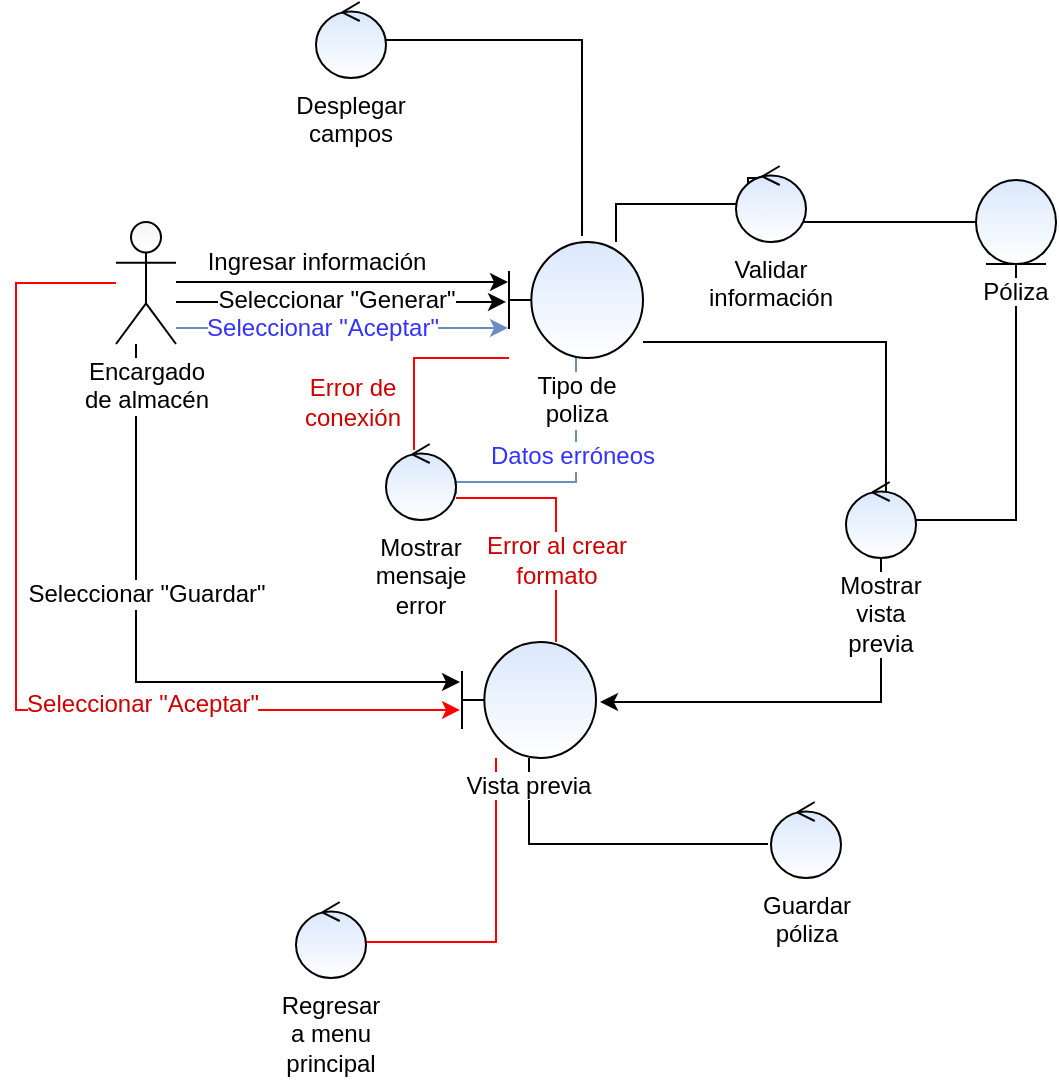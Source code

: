<mxfile pages="1" version="11.2.8" type="onedrive"><diagram id="LGZD_C5y-aMI5maMzhJA" name="Page-1"><mxGraphModel dx="570" dy="461" grid="1" gridSize="10" guides="1" tooltips="1" connect="1" arrows="1" fold="1" page="1" pageScale="1" pageWidth="827" pageHeight="1169" math="0" shadow="0"><root><mxCell id="0"/><mxCell id="1" parent="0"/><mxCell id="Bo-dBrl9gaJ6CkDz8WH3-12" style="edgeStyle=orthogonalEdgeStyle;rounded=0;orthogonalLoop=1;jettySize=auto;html=1;entryX=0.457;entryY=0.158;entryDx=0;entryDy=0;entryPerimeter=0;endArrow=none;endFill=0;" parent="1" source="Bo-dBrl9gaJ6CkDz8WH3-1" target="Bo-dBrl9gaJ6CkDz8WH3-11" edge="1"><mxGeometry relative="1" as="geometry"><Array as="points"><mxPoint x="310" y="151"/><mxPoint x="376" y="151"/><mxPoint x="376" y="138"/></Array></mxGeometry></mxCell><mxCell id="Bo-dBrl9gaJ6CkDz8WH3-16" style="edgeStyle=orthogonalEdgeStyle;rounded=0;orthogonalLoop=1;jettySize=auto;html=1;endArrow=none;endFill=0;entryX=0.571;entryY=0.158;entryDx=0;entryDy=0;entryPerimeter=0;" parent="1" source="Bo-dBrl9gaJ6CkDz8WH3-1" target="Bo-dBrl9gaJ6CkDz8WH3-17" edge="1"><mxGeometry relative="1" as="geometry"><mxPoint x="430" y="290" as="targetPoint"/><Array as="points"><mxPoint x="445" y="220"/></Array></mxGeometry></mxCell><mxCell id="Bo-dBrl9gaJ6CkDz8WH3-30" style="edgeStyle=orthogonalEdgeStyle;rounded=0;orthogonalLoop=1;jettySize=auto;html=1;entryX=1;entryY=0.658;entryDx=0;entryDy=0;entryPerimeter=0;endArrow=none;endFill=0;fillColor=#dae8fc;strokeColor=#6c8ebf;" parent="1" source="Bo-dBrl9gaJ6CkDz8WH3-1" target="Bo-dBrl9gaJ6CkDz8WH3-29" edge="1"><mxGeometry relative="1" as="geometry"><Array as="points"><mxPoint x="290" y="290"/><mxPoint x="230" y="290"/></Array></mxGeometry></mxCell><mxCell id="Bo-dBrl9gaJ6CkDz8WH3-31" value="Datos erróneos" style="text;html=1;resizable=0;points=[];align=center;verticalAlign=middle;labelBackgroundColor=#ffffff;fontColor=#3333FF;" parent="Bo-dBrl9gaJ6CkDz8WH3-30" vertex="1" connectable="0"><mxGeometry x="-0.235" y="-2" relative="1" as="geometry"><mxPoint as="offset"/></mxGeometry></mxCell><mxCell id="Bo-dBrl9gaJ6CkDz8WH3-41" style="edgeStyle=orthogonalEdgeStyle;rounded=0;orthogonalLoop=1;jettySize=auto;html=1;entryX=0.4;entryY=0.079;entryDx=0;entryDy=0;entryPerimeter=0;endArrow=none;endFill=0;strokeColor=#FF0000;fontColor=#CC0000;" parent="1" source="Bo-dBrl9gaJ6CkDz8WH3-1" target="Bo-dBrl9gaJ6CkDz8WH3-29" edge="1"><mxGeometry relative="1" as="geometry"><Array as="points"><mxPoint x="209" y="228"/></Array></mxGeometry></mxCell><mxCell id="Bo-dBrl9gaJ6CkDz8WH3-42" value="Error de&lt;br&gt;conexión" style="text;html=1;resizable=0;points=[];align=center;verticalAlign=middle;labelBackgroundColor=#ffffff;fontColor=#CC0000;" parent="Bo-dBrl9gaJ6CkDz8WH3-41" vertex="1" connectable="0"><mxGeometry x="0.216" y="-3" relative="1" as="geometry"><mxPoint x="-28.5" y="12.5" as="offset"/></mxGeometry></mxCell><mxCell id="Bo-dBrl9gaJ6CkDz8WH3-1" value="Tipo de poliza" style="shape=umlBoundary;whiteSpace=wrap;html=1;labelPosition=center;verticalLabelPosition=bottom;align=center;verticalAlign=top;fillColor=#dae8fc;strokeColor=#000000;gradientColor=#ffffff;labelBackgroundColor=#ffffff;" parent="1" vertex="1"><mxGeometry x="256.5" y="170" width="67" height="58" as="geometry"/></mxCell><mxCell id="Bo-dBrl9gaJ6CkDz8WH3-6" style="edgeStyle=orthogonalEdgeStyle;rounded=0;orthogonalLoop=1;jettySize=auto;html=1;" parent="1" source="Bo-dBrl9gaJ6CkDz8WH3-2" edge="1"><mxGeometry relative="1" as="geometry"><mxPoint x="256" y="190" as="targetPoint"/><Array as="points"><mxPoint x="256" y="190"/></Array></mxGeometry></mxCell><mxCell id="Bo-dBrl9gaJ6CkDz8WH3-8" value="Ingresar información" style="text;html=1;resizable=0;points=[];align=center;verticalAlign=middle;labelBackgroundColor=#ffffff;" parent="Bo-dBrl9gaJ6CkDz8WH3-6" vertex="1" connectable="0"><mxGeometry y="-16" relative="1" as="geometry"><mxPoint x="-13" y="-26" as="offset"/></mxGeometry></mxCell><mxCell id="Bo-dBrl9gaJ6CkDz8WH3-9" style="edgeStyle=orthogonalEdgeStyle;rounded=0;orthogonalLoop=1;jettySize=auto;html=1;entryX=-0.022;entryY=0.517;entryDx=0;entryDy=0;entryPerimeter=0;endArrow=classic;endFill=1;" parent="1" source="Bo-dBrl9gaJ6CkDz8WH3-2" target="Bo-dBrl9gaJ6CkDz8WH3-1" edge="1"><mxGeometry relative="1" as="geometry"><Array as="points"><mxPoint x="150" y="200"/><mxPoint x="150" y="200"/></Array></mxGeometry></mxCell><mxCell id="Bo-dBrl9gaJ6CkDz8WH3-10" value="Seleccionar &quot;Generar&quot;" style="text;html=1;resizable=0;points=[];align=center;verticalAlign=middle;labelBackgroundColor=#ffffff;" parent="Bo-dBrl9gaJ6CkDz8WH3-9" vertex="1" connectable="0"><mxGeometry x="-0.365" y="-2" relative="1" as="geometry"><mxPoint x="27.5" y="-3" as="offset"/></mxGeometry></mxCell><mxCell id="Bo-dBrl9gaJ6CkDz8WH3-20" style="edgeStyle=orthogonalEdgeStyle;rounded=0;orthogonalLoop=1;jettySize=auto;html=1;endArrow=classic;endFill=1;" parent="1" source="Bo-dBrl9gaJ6CkDz8WH3-2" edge="1"><mxGeometry relative="1" as="geometry"><mxPoint x="232" y="390" as="targetPoint"/><Array as="points"><mxPoint x="70" y="390"/><mxPoint x="232" y="390"/></Array></mxGeometry></mxCell><mxCell id="Bo-dBrl9gaJ6CkDz8WH3-21" value="Seleccionar &quot;Guardar&quot;" style="text;html=1;resizable=0;points=[];align=center;verticalAlign=middle;labelBackgroundColor=#ffffff;" parent="Bo-dBrl9gaJ6CkDz8WH3-20" vertex="1" connectable="0"><mxGeometry x="-0.228" y="-2" relative="1" as="geometry"><mxPoint x="7" y="-3" as="offset"/></mxGeometry></mxCell><mxCell id="Bo-dBrl9gaJ6CkDz8WH3-32" style="edgeStyle=orthogonalEdgeStyle;rounded=0;orthogonalLoop=1;jettySize=auto;html=1;entryX=-0.007;entryY=0.741;entryDx=0;entryDy=0;entryPerimeter=0;endArrow=classic;endFill=1;fontColor=#3333FF;fillColor=#dae8fc;strokeColor=#6c8ebf;" parent="1" source="Bo-dBrl9gaJ6CkDz8WH3-2" target="Bo-dBrl9gaJ6CkDz8WH3-1" edge="1"><mxGeometry relative="1" as="geometry"><Array as="points"><mxPoint x="160" y="213"/><mxPoint x="160" y="213"/></Array></mxGeometry></mxCell><mxCell id="Bo-dBrl9gaJ6CkDz8WH3-33" value="Seleccionar &quot;Aceptar&quot;" style="text;html=1;resizable=0;points=[];align=center;verticalAlign=middle;labelBackgroundColor=#ffffff;fontColor=#3333FF;" parent="Bo-dBrl9gaJ6CkDz8WH3-32" vertex="1" connectable="0"><mxGeometry x="-0.12" relative="1" as="geometry"><mxPoint as="offset"/></mxGeometry></mxCell><mxCell id="Bo-dBrl9gaJ6CkDz8WH3-37" style="edgeStyle=orthogonalEdgeStyle;rounded=0;orthogonalLoop=1;jettySize=auto;html=1;entryX=-0.015;entryY=0.586;entryDx=0;entryDy=0;entryPerimeter=0;endArrow=classic;endFill=1;strokeColor=#FF0000;fontColor=#3333FF;" parent="1" source="Bo-dBrl9gaJ6CkDz8WH3-2" target="Bo-dBrl9gaJ6CkDz8WH3-18" edge="1"><mxGeometry relative="1" as="geometry"><Array as="points"><mxPoint x="10" y="191"/><mxPoint x="10" y="404"/></Array></mxGeometry></mxCell><mxCell id="Bo-dBrl9gaJ6CkDz8WH3-38" value="Seleccionar &quot;Aceptar&quot;" style="text;html=1;resizable=0;points=[];align=center;verticalAlign=middle;labelBackgroundColor=#ffffff;fontColor=#CC0000;" parent="Bo-dBrl9gaJ6CkDz8WH3-37" vertex="1" connectable="0"><mxGeometry x="0.344" y="3" relative="1" as="geometry"><mxPoint as="offset"/></mxGeometry></mxCell><mxCell id="Bo-dBrl9gaJ6CkDz8WH3-2" value="&lt;font color=&quot;#000000&quot;&gt;Encargado &lt;br&gt;de almacén&lt;br&gt;&lt;/font&gt;" style="shape=umlActor;verticalLabelPosition=bottom;labelBackgroundColor=#ffffff;verticalAlign=top;html=1;strokeColor=#000000;fillColor=#f5f5f5;fontColor=#333333;gradientColor=#ffffff;" parent="1" vertex="1"><mxGeometry x="60" y="160" width="30" height="61" as="geometry"/></mxCell><mxCell id="Bo-dBrl9gaJ6CkDz8WH3-7" style="edgeStyle=orthogonalEdgeStyle;rounded=0;orthogonalLoop=1;jettySize=auto;html=1;entryX=0.545;entryY=-0.052;entryDx=0;entryDy=0;entryPerimeter=0;endArrow=none;endFill=0;" parent="1" source="Bo-dBrl9gaJ6CkDz8WH3-3" target="Bo-dBrl9gaJ6CkDz8WH3-1" edge="1"><mxGeometry relative="1" as="geometry"/></mxCell><mxCell id="Bo-dBrl9gaJ6CkDz8WH3-3" value="Desplegar campos" style="ellipse;shape=umlControl;whiteSpace=wrap;html=1;labelPosition=center;verticalLabelPosition=bottom;align=center;verticalAlign=top;fillColor=#dae8fc;strokeColor=#000000;gradientColor=#ffffff;labelBackgroundColor=#ffffff;" parent="1" vertex="1"><mxGeometry x="160" y="50" width="35" height="38" as="geometry"/></mxCell><mxCell id="Bo-dBrl9gaJ6CkDz8WH3-25" style="edgeStyle=orthogonalEdgeStyle;rounded=0;orthogonalLoop=1;jettySize=auto;html=1;entryX=0;entryY=0.5;entryDx=0;entryDy=0;endArrow=none;endFill=0;" parent="1" source="Bo-dBrl9gaJ6CkDz8WH3-11" target="Bo-dBrl9gaJ6CkDz8WH3-4" edge="1"><mxGeometry relative="1" as="geometry"><Array as="points"><mxPoint x="430" y="160"/><mxPoint x="430" y="160"/></Array></mxGeometry></mxCell><mxCell id="Bo-dBrl9gaJ6CkDz8WH3-11" value="Validar información" style="ellipse;shape=umlControl;whiteSpace=wrap;html=1;labelPosition=center;verticalLabelPosition=bottom;align=center;verticalAlign=top;fillColor=#dae8fc;strokeColor=#000000;gradientColor=#ffffff;labelBackgroundColor=#ffffff;" parent="1" vertex="1"><mxGeometry x="370" y="132" width="35" height="38" as="geometry"/></mxCell><mxCell id="Bo-dBrl9gaJ6CkDz8WH3-19" style="edgeStyle=orthogonalEdgeStyle;rounded=0;orthogonalLoop=1;jettySize=auto;html=1;entryX=1.03;entryY=0.534;entryDx=0;entryDy=0;entryPerimeter=0;endArrow=classic;endFill=1;" parent="1" source="Bo-dBrl9gaJ6CkDz8WH3-17" target="Bo-dBrl9gaJ6CkDz8WH3-18" edge="1"><mxGeometry relative="1" as="geometry"><Array as="points"><mxPoint x="443" y="400"/><mxPoint x="302" y="400"/></Array></mxGeometry></mxCell><mxCell id="Bo-dBrl9gaJ6CkDz8WH3-22" style="edgeStyle=orthogonalEdgeStyle;rounded=0;orthogonalLoop=1;jettySize=auto;html=1;entryX=0.5;entryY=1;entryDx=0;entryDy=0;endArrow=none;endFill=0;" parent="1" source="Bo-dBrl9gaJ6CkDz8WH3-17" target="Bo-dBrl9gaJ6CkDz8WH3-4" edge="1"><mxGeometry relative="1" as="geometry"/></mxCell><mxCell id="Bo-dBrl9gaJ6CkDz8WH3-17" value="Mostrar vista previa" style="ellipse;shape=umlControl;whiteSpace=wrap;html=1;labelPosition=center;verticalLabelPosition=bottom;align=center;verticalAlign=top;fillColor=#dae8fc;strokeColor=#000000;gradientColor=#ffffff;labelBackgroundColor=#ffffff;" parent="1" vertex="1"><mxGeometry x="425" y="290" width="35" height="38" as="geometry"/></mxCell><mxCell id="Bo-dBrl9gaJ6CkDz8WH3-28" style="edgeStyle=orthogonalEdgeStyle;rounded=0;orthogonalLoop=1;jettySize=auto;html=1;entryX=-0.043;entryY=0.553;entryDx=0;entryDy=0;entryPerimeter=0;endArrow=none;endFill=0;" parent="1" source="Bo-dBrl9gaJ6CkDz8WH3-18" target="Bo-dBrl9gaJ6CkDz8WH3-27" edge="1"><mxGeometry relative="1" as="geometry"><Array as="points"><mxPoint x="267" y="471"/></Array></mxGeometry></mxCell><mxCell id="Bo-dBrl9gaJ6CkDz8WH3-4" value="Póliza" style="ellipse;shape=umlEntity;whiteSpace=wrap;html=1;labelPosition=center;verticalLabelPosition=bottom;align=center;verticalAlign=top;fillColor=#dae8fc;strokeColor=#000000;gradientColor=#ffffff;labelBackgroundColor=#ffffff;" parent="1" vertex="1"><mxGeometry x="490" y="139" width="40" height="42" as="geometry"/></mxCell><mxCell id="Bo-dBrl9gaJ6CkDz8WH3-27" value="Guardar póliza" style="ellipse;shape=umlControl;whiteSpace=wrap;html=1;labelPosition=center;verticalLabelPosition=bottom;align=center;verticalAlign=top;fillColor=#dae8fc;strokeColor=#000000;gradientColor=#ffffff;labelBackgroundColor=#ffffff;" parent="1" vertex="1"><mxGeometry x="387.5" y="450" width="35" height="38" as="geometry"/></mxCell><mxCell id="Bo-dBrl9gaJ6CkDz8WH3-34" style="edgeStyle=orthogonalEdgeStyle;rounded=0;orthogonalLoop=1;jettySize=auto;html=1;endArrow=none;endFill=0;fontColor=#3333FF;fillColor=#f8cecc;strokeColor=#FF0000;entryX=0.971;entryY=0.579;entryDx=0;entryDy=0;entryPerimeter=0;" parent="1" source="Bo-dBrl9gaJ6CkDz8WH3-18" target="Bo-dBrl9gaJ6CkDz8WH3-35" edge="1"><mxGeometry relative="1" as="geometry"><mxPoint x="200" y="520" as="targetPoint"/><Array as="points"><mxPoint x="250" y="520"/><mxPoint x="184" y="520"/></Array></mxGeometry></mxCell><mxCell id="Bo-dBrl9gaJ6CkDz8WH3-39" style="edgeStyle=orthogonalEdgeStyle;rounded=0;orthogonalLoop=1;jettySize=auto;html=1;entryX=1;entryY=0.711;entryDx=0;entryDy=0;entryPerimeter=0;endArrow=none;endFill=0;strokeColor=#FF0000;fontColor=#CC0000;" parent="1" source="Bo-dBrl9gaJ6CkDz8WH3-18" target="Bo-dBrl9gaJ6CkDz8WH3-29" edge="1"><mxGeometry relative="1" as="geometry"><Array as="points"><mxPoint x="280" y="298"/></Array></mxGeometry></mxCell><mxCell id="Bo-dBrl9gaJ6CkDz8WH3-40" value="Error al crear&lt;br&gt;formato" style="text;html=1;resizable=0;points=[];align=center;verticalAlign=middle;labelBackgroundColor=#ffffff;fontColor=#CC0000;" parent="Bo-dBrl9gaJ6CkDz8WH3-39" vertex="1" connectable="0"><mxGeometry x="-0.352" relative="1" as="geometry"><mxPoint y="-2" as="offset"/></mxGeometry></mxCell><mxCell id="Bo-dBrl9gaJ6CkDz8WH3-18" value="Vista previa" style="shape=umlBoundary;whiteSpace=wrap;html=1;labelPosition=center;verticalLabelPosition=bottom;align=center;verticalAlign=top;fillColor=#dae8fc;strokeColor=#000000;gradientColor=#ffffff;labelBackgroundColor=#ffffff;" parent="1" vertex="1"><mxGeometry x="233" y="370" width="67" height="58" as="geometry"/></mxCell><mxCell id="Bo-dBrl9gaJ6CkDz8WH3-29" value="Mostrar mensaje error" style="ellipse;shape=umlControl;whiteSpace=wrap;html=1;labelPosition=center;verticalLabelPosition=bottom;align=center;verticalAlign=top;fillColor=#dae8fc;strokeColor=#000000;gradientColor=#ffffff;labelBackgroundColor=#ffffff;" parent="1" vertex="1"><mxGeometry x="195" y="271" width="35" height="38" as="geometry"/></mxCell><mxCell id="Bo-dBrl9gaJ6CkDz8WH3-35" value="Regresar a menu principal" style="ellipse;shape=umlControl;whiteSpace=wrap;html=1;labelPosition=center;verticalLabelPosition=bottom;align=center;verticalAlign=top;fillColor=#dae8fc;strokeColor=#000000;gradientColor=#ffffff;labelBackgroundColor=#ffffff;" parent="1" vertex="1"><mxGeometry x="150" y="500" width="35" height="38" as="geometry"/></mxCell></root></mxGraphModel></diagram></mxfile>